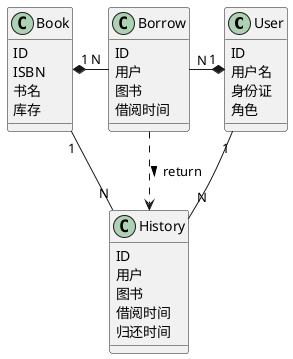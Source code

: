 @startuml
class User{
ID
用户名
身份证
角色
}
class Book{
ID
ISBN
书名
库存
}
class Borrow{
ID
用户
图书
借阅时间
}
class History{
ID
用户
图书
借阅时间
归还时间
}
Book "1" *- "N" Borrow
Borrow "N" -* "1" User
Borrow ..> History: > return
Book "1" -- "N" History
User "1" -- "N" History
@enduml
